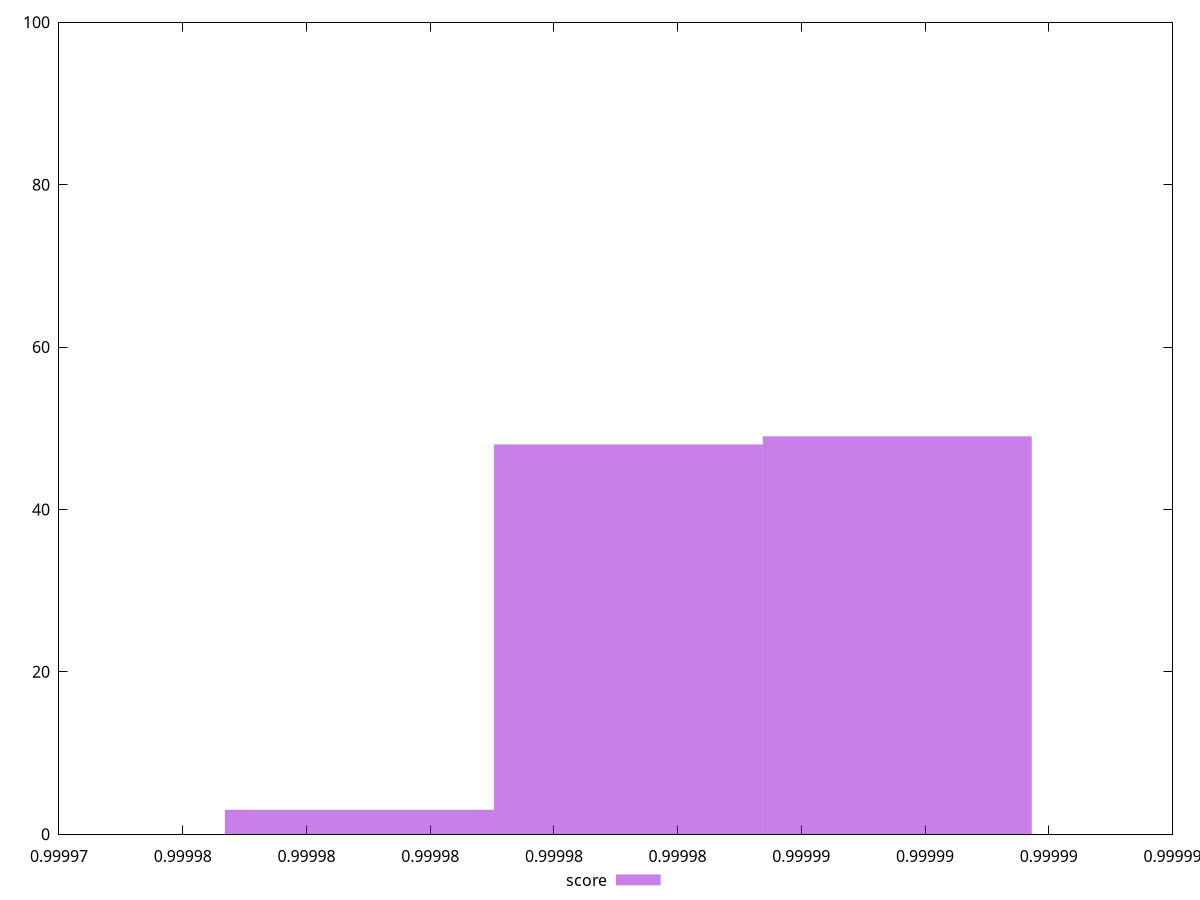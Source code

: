 reset
set terminal svg size 640, 490 enhanced background rgb 'white'
set output "reprap/mainthread-work-breakdown/samples/pages+cached+noexternal+nojs/score/histogram.svg"

$score <<EOF
0.9999788547114948 3
0.9999832025968765 48
0.9999875504822582 49
EOF

set key outside below
set boxwidth 0.000004347885381715428
set yrange [0:100]
set style fill transparent solid 0.5 noborder

plot \
  $score title "score" with boxes, \


reset